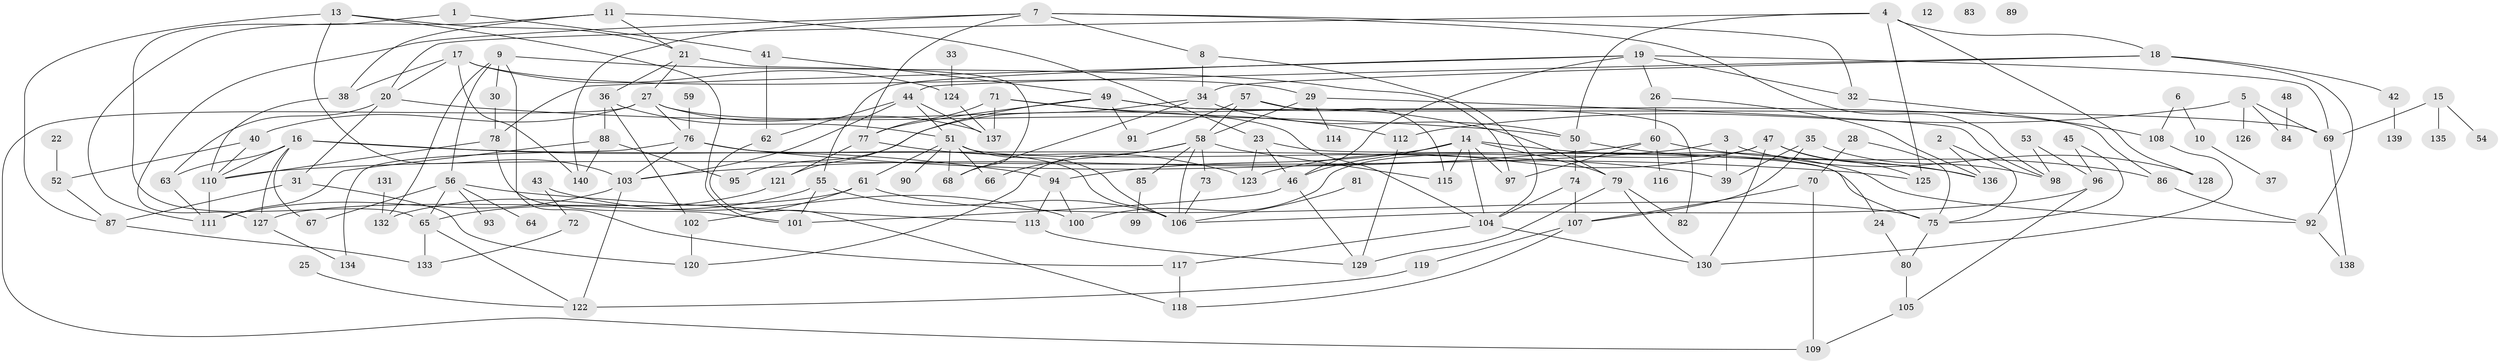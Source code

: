 // Generated by graph-tools (version 1.1) at 2025/33/03/09/25 02:33:30]
// undirected, 140 vertices, 231 edges
graph export_dot {
graph [start="1"]
  node [color=gray90,style=filled];
  1;
  2;
  3;
  4;
  5;
  6;
  7;
  8;
  9;
  10;
  11;
  12;
  13;
  14;
  15;
  16;
  17;
  18;
  19;
  20;
  21;
  22;
  23;
  24;
  25;
  26;
  27;
  28;
  29;
  30;
  31;
  32;
  33;
  34;
  35;
  36;
  37;
  38;
  39;
  40;
  41;
  42;
  43;
  44;
  45;
  46;
  47;
  48;
  49;
  50;
  51;
  52;
  53;
  54;
  55;
  56;
  57;
  58;
  59;
  60;
  61;
  62;
  63;
  64;
  65;
  66;
  67;
  68;
  69;
  70;
  71;
  72;
  73;
  74;
  75;
  76;
  77;
  78;
  79;
  80;
  81;
  82;
  83;
  84;
  85;
  86;
  87;
  88;
  89;
  90;
  91;
  92;
  93;
  94;
  95;
  96;
  97;
  98;
  99;
  100;
  101;
  102;
  103;
  104;
  105;
  106;
  107;
  108;
  109;
  110;
  111;
  112;
  113;
  114;
  115;
  116;
  117;
  118;
  119;
  120;
  121;
  122;
  123;
  124;
  125;
  126;
  127;
  128;
  129;
  130;
  131;
  132;
  133;
  134;
  135;
  136;
  137;
  138;
  139;
  140;
  1 -- 41;
  1 -- 65;
  2 -- 75;
  2 -- 136;
  3 -- 39;
  3 -- 110;
  3 -- 128;
  4 -- 18;
  4 -- 20;
  4 -- 50;
  4 -- 125;
  4 -- 128;
  5 -- 69;
  5 -- 84;
  5 -- 112;
  5 -- 126;
  6 -- 10;
  6 -- 108;
  7 -- 8;
  7 -- 32;
  7 -- 77;
  7 -- 98;
  7 -- 127;
  7 -- 140;
  8 -- 34;
  8 -- 104;
  9 -- 30;
  9 -- 56;
  9 -- 97;
  9 -- 117;
  9 -- 132;
  10 -- 37;
  11 -- 21;
  11 -- 23;
  11 -- 38;
  11 -- 111;
  13 -- 21;
  13 -- 87;
  13 -- 101;
  13 -- 103;
  14 -- 46;
  14 -- 79;
  14 -- 92;
  14 -- 94;
  14 -- 97;
  14 -- 104;
  14 -- 115;
  15 -- 54;
  15 -- 69;
  15 -- 135;
  16 -- 39;
  16 -- 63;
  16 -- 67;
  16 -- 94;
  16 -- 110;
  16 -- 127;
  17 -- 20;
  17 -- 29;
  17 -- 38;
  17 -- 124;
  17 -- 140;
  18 -- 34;
  18 -- 42;
  18 -- 44;
  18 -- 92;
  19 -- 26;
  19 -- 32;
  19 -- 46;
  19 -- 55;
  19 -- 69;
  19 -- 78;
  20 -- 31;
  20 -- 50;
  20 -- 63;
  21 -- 27;
  21 -- 36;
  21 -- 68;
  22 -- 52;
  23 -- 24;
  23 -- 46;
  23 -- 123;
  24 -- 80;
  25 -- 122;
  26 -- 60;
  26 -- 136;
  27 -- 40;
  27 -- 76;
  27 -- 104;
  27 -- 109;
  27 -- 137;
  28 -- 70;
  28 -- 75;
  29 -- 58;
  29 -- 98;
  29 -- 114;
  30 -- 78;
  31 -- 87;
  31 -- 120;
  32 -- 108;
  33 -- 124;
  34 -- 50;
  34 -- 68;
  34 -- 95;
  35 -- 39;
  35 -- 98;
  35 -- 107;
  36 -- 51;
  36 -- 88;
  36 -- 102;
  38 -- 110;
  40 -- 52;
  40 -- 110;
  41 -- 49;
  41 -- 62;
  42 -- 139;
  43 -- 72;
  43 -- 100;
  44 -- 51;
  44 -- 62;
  44 -- 103;
  44 -- 137;
  45 -- 75;
  45 -- 96;
  46 -- 101;
  46 -- 129;
  47 -- 100;
  47 -- 123;
  47 -- 125;
  47 -- 130;
  47 -- 136;
  48 -- 84;
  49 -- 69;
  49 -- 77;
  49 -- 86;
  49 -- 91;
  49 -- 121;
  50 -- 74;
  50 -- 136;
  51 -- 61;
  51 -- 66;
  51 -- 68;
  51 -- 75;
  51 -- 90;
  51 -- 106;
  52 -- 87;
  53 -- 96;
  53 -- 98;
  55 -- 65;
  55 -- 101;
  55 -- 106;
  56 -- 64;
  56 -- 65;
  56 -- 67;
  56 -- 93;
  56 -- 113;
  57 -- 58;
  57 -- 82;
  57 -- 91;
  57 -- 115;
  58 -- 66;
  58 -- 73;
  58 -- 85;
  58 -- 106;
  58 -- 115;
  58 -- 120;
  59 -- 76;
  60 -- 86;
  60 -- 97;
  60 -- 103;
  60 -- 116;
  61 -- 75;
  61 -- 102;
  61 -- 127;
  62 -- 118;
  63 -- 111;
  65 -- 122;
  65 -- 133;
  69 -- 138;
  70 -- 107;
  70 -- 109;
  71 -- 77;
  71 -- 79;
  71 -- 112;
  71 -- 137;
  72 -- 133;
  73 -- 106;
  74 -- 104;
  74 -- 107;
  75 -- 80;
  76 -- 103;
  76 -- 106;
  76 -- 125;
  76 -- 134;
  77 -- 121;
  77 -- 123;
  78 -- 101;
  78 -- 110;
  79 -- 82;
  79 -- 129;
  79 -- 130;
  80 -- 105;
  81 -- 106;
  85 -- 99;
  86 -- 92;
  87 -- 133;
  88 -- 95;
  88 -- 111;
  88 -- 140;
  92 -- 138;
  94 -- 100;
  94 -- 113;
  96 -- 105;
  96 -- 106;
  102 -- 120;
  103 -- 111;
  103 -- 122;
  104 -- 117;
  104 -- 130;
  105 -- 109;
  107 -- 118;
  107 -- 119;
  108 -- 130;
  110 -- 111;
  112 -- 129;
  113 -- 129;
  117 -- 118;
  119 -- 122;
  121 -- 132;
  124 -- 137;
  127 -- 134;
  131 -- 132;
}

